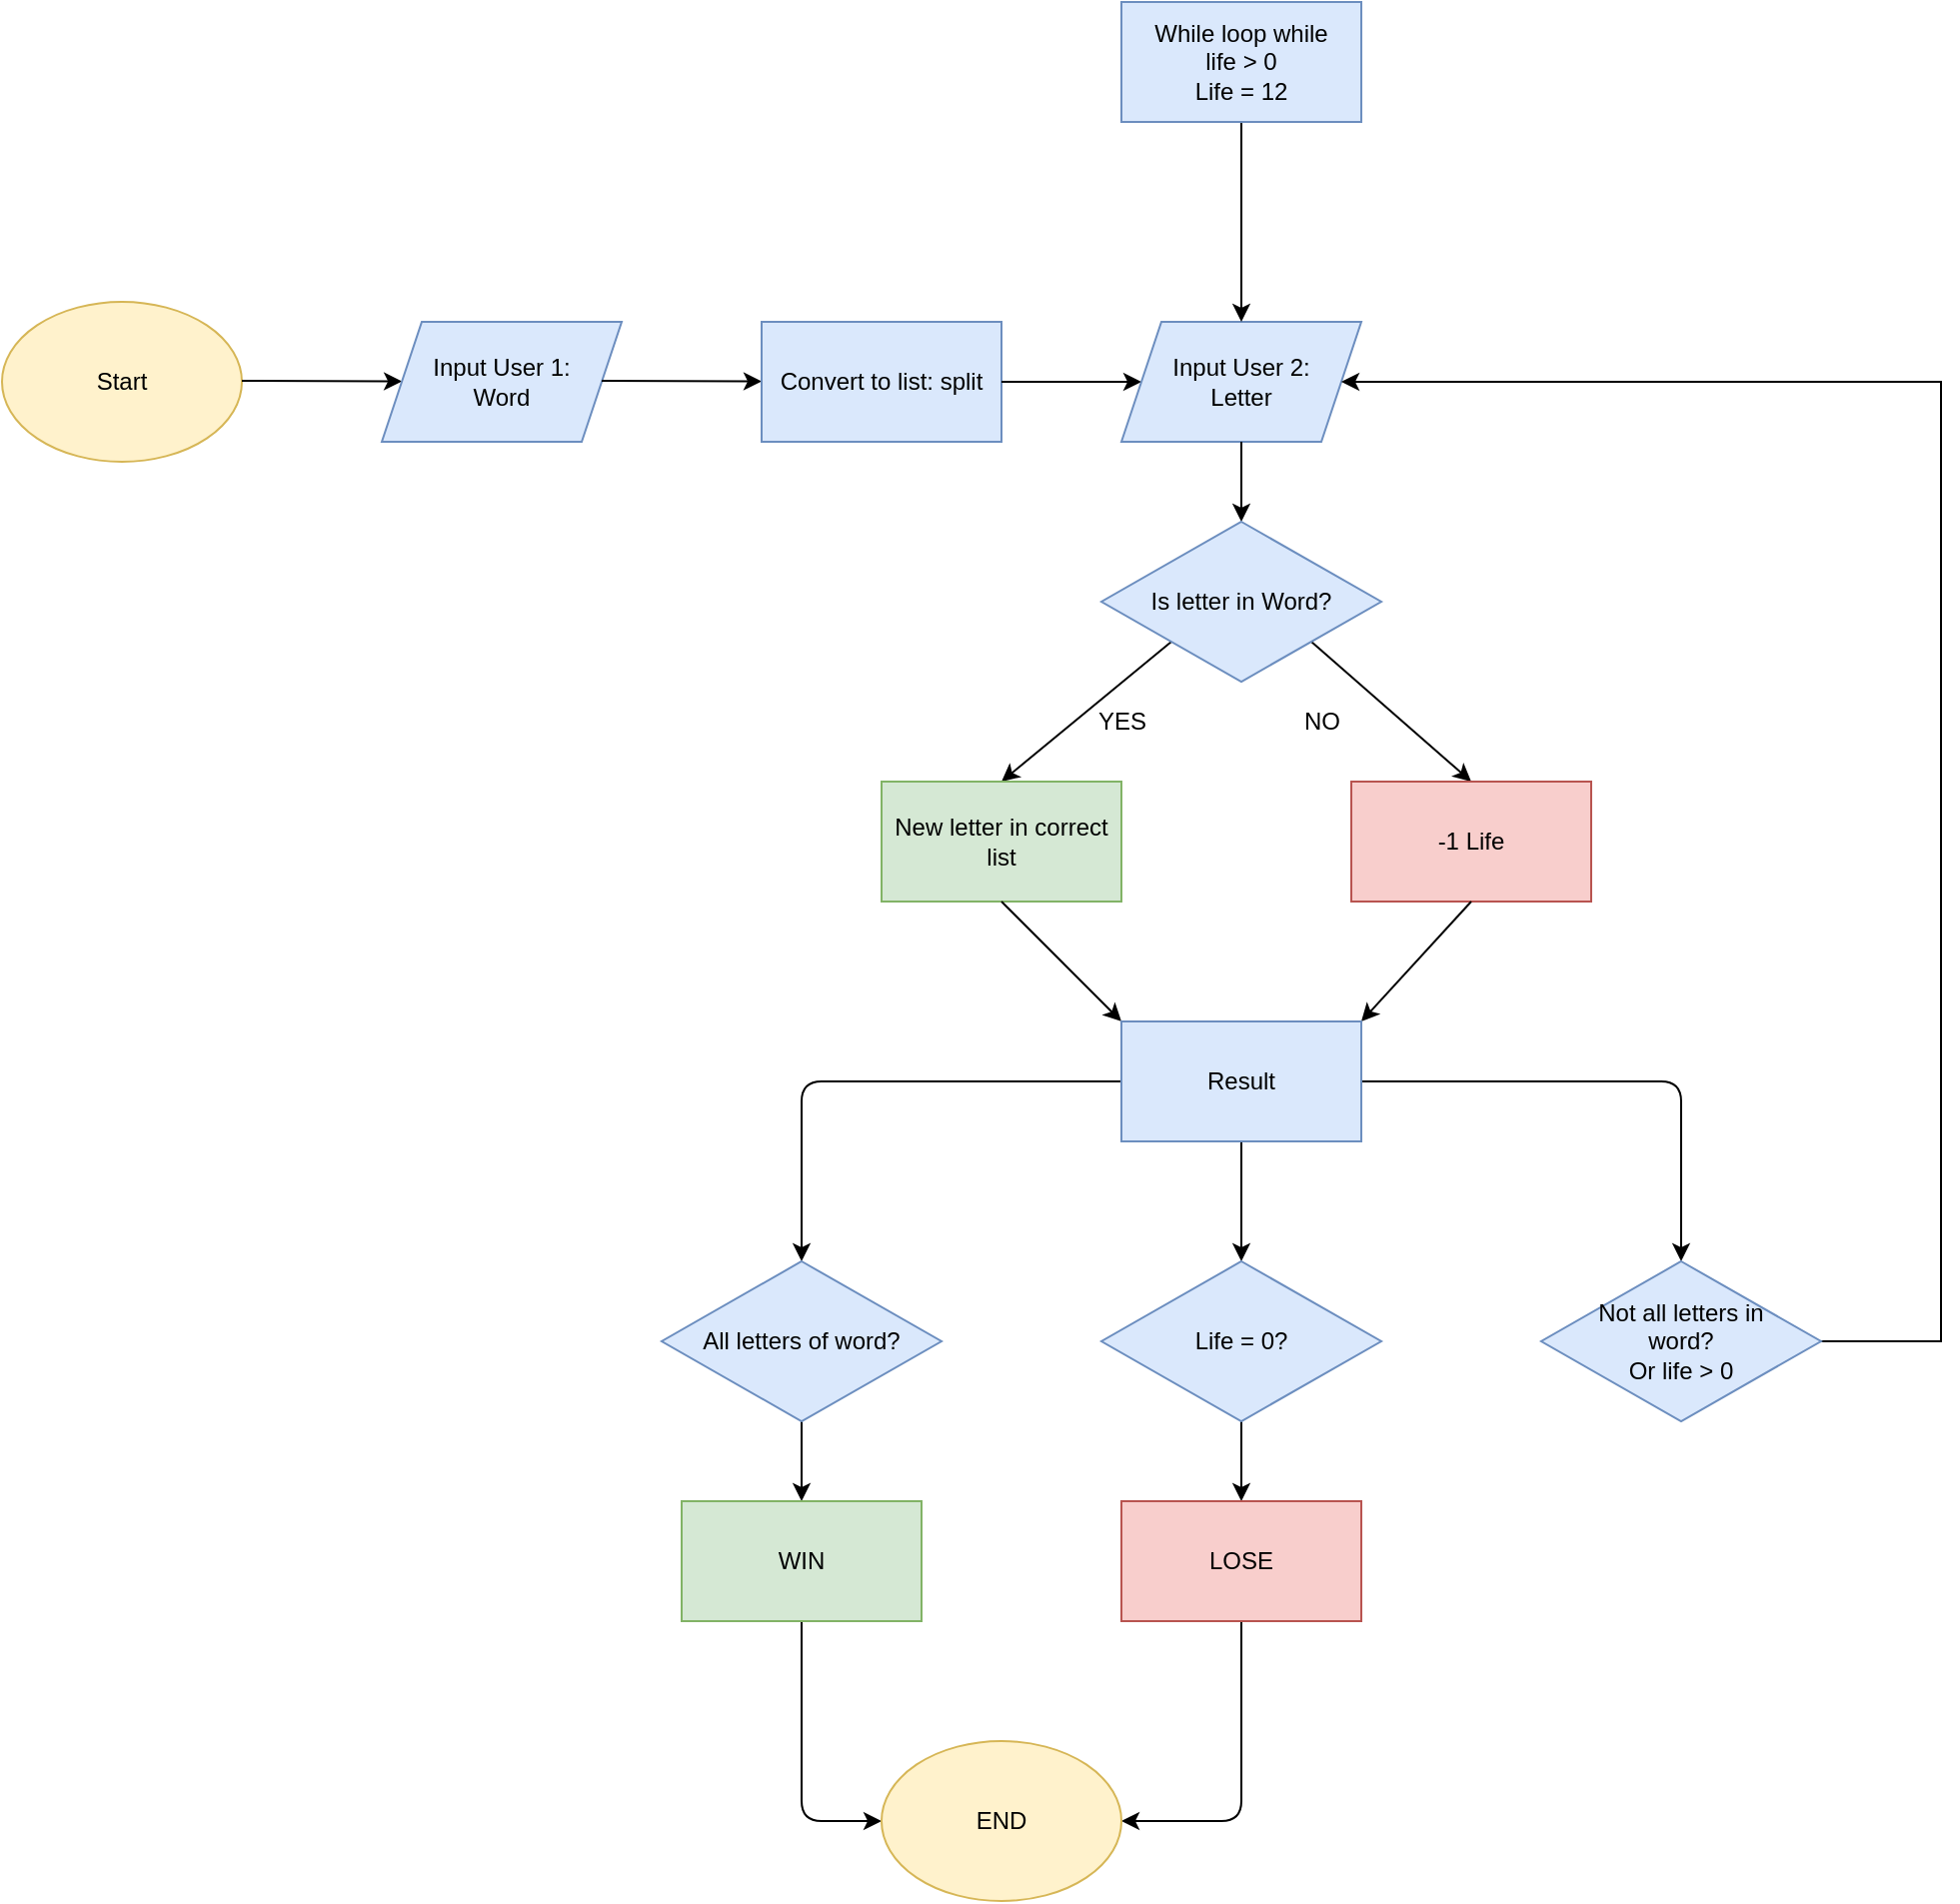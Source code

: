 <mxfile version="18.0.1" type="device"><diagram id="fm1TY0fLSTdgr6Dd3f49" name="Page-1"><mxGraphModel dx="946" dy="607" grid="1" gridSize="10" guides="1" tooltips="1" connect="1" arrows="1" fold="1" page="1" pageScale="1" pageWidth="827" pageHeight="1169" math="0" shadow="0"><root><mxCell id="0"/><mxCell id="1" parent="0"/><mxCell id="iil7ENuSyQKz8Yye4KrR-1" value="Start" style="ellipse;whiteSpace=wrap;html=1;rounded=0;sketch=0;fillColor=#fff2cc;strokeColor=#d6b656;" parent="1" vertex="1"><mxGeometry y="240" width="120" height="80" as="geometry"/></mxCell><mxCell id="iil7ENuSyQKz8Yye4KrR-2" value="" style="endArrow=classic;html=1;rounded=1;sketch=0;curved=0;" parent="1" target="iil7ENuSyQKz8Yye4KrR-3" edge="1"><mxGeometry width="50" height="50" relative="1" as="geometry"><mxPoint x="120" y="279.5" as="sourcePoint"/><mxPoint x="170" y="279.5" as="targetPoint"/></mxGeometry></mxCell><mxCell id="iil7ENuSyQKz8Yye4KrR-3" value="Input User 1: &lt;br&gt;Word" style="shape=parallelogram;perimeter=parallelogramPerimeter;whiteSpace=wrap;html=1;fixedSize=1;rounded=0;sketch=0;fillColor=#dae8fc;strokeColor=#6c8ebf;" parent="1" vertex="1"><mxGeometry x="190" y="250" width="120" height="60" as="geometry"/></mxCell><mxCell id="iil7ENuSyQKz8Yye4KrR-4" value="" style="endArrow=classic;html=1;rounded=1;sketch=0;curved=0;" parent="1" target="iil7ENuSyQKz8Yye4KrR-5" edge="1"><mxGeometry width="50" height="50" relative="1" as="geometry"><mxPoint x="300" y="279.5" as="sourcePoint"/><mxPoint x="370" y="279.5" as="targetPoint"/></mxGeometry></mxCell><mxCell id="iil7ENuSyQKz8Yye4KrR-5" value="Convert to list: split" style="rounded=0;whiteSpace=wrap;html=1;sketch=0;fillColor=#dae8fc;strokeColor=#6c8ebf;" parent="1" vertex="1"><mxGeometry x="380" y="250" width="120" height="60" as="geometry"/></mxCell><mxCell id="iil7ENuSyQKz8Yye4KrR-6" value="" style="endArrow=classic;html=1;rounded=1;sketch=0;curved=0;" parent="1" target="iil7ENuSyQKz8Yye4KrR-7" edge="1"><mxGeometry width="50" height="50" relative="1" as="geometry"><mxPoint x="500" y="280" as="sourcePoint"/><mxPoint x="570" y="280" as="targetPoint"/></mxGeometry></mxCell><mxCell id="iil7ENuSyQKz8Yye4KrR-7" value="Input User 2:&lt;br&gt;Letter" style="shape=parallelogram;perimeter=parallelogramPerimeter;whiteSpace=wrap;html=1;fixedSize=1;rounded=0;sketch=0;fillColor=#dae8fc;strokeColor=#6c8ebf;" parent="1" vertex="1"><mxGeometry x="560" y="250" width="120" height="60" as="geometry"/></mxCell><mxCell id="iil7ENuSyQKz8Yye4KrR-8" value="" style="endArrow=classic;html=1;rounded=1;sketch=0;curved=0;entryX=0.5;entryY=0;entryDx=0;entryDy=0;exitX=0;exitY=1;exitDx=0;exitDy=0;" parent="1" edge="1" target="iil7ENuSyQKz8Yye4KrR-14" source="iil7ENuSyQKz8Yye4KrR-11"><mxGeometry width="50" height="50" relative="1" as="geometry"><mxPoint x="600" y="430" as="sourcePoint"/><mxPoint x="570" y="470" as="targetPoint"/></mxGeometry></mxCell><mxCell id="iil7ENuSyQKz8Yye4KrR-9" value="" style="endArrow=classic;html=1;rounded=1;sketch=0;curved=0;entryX=0.5;entryY=0;entryDx=0;entryDy=0;exitX=1;exitY=1;exitDx=0;exitDy=0;" parent="1" target="iil7ENuSyQKz8Yye4KrR-15" edge="1" source="iil7ENuSyQKz8Yye4KrR-11"><mxGeometry width="50" height="50" relative="1" as="geometry"><mxPoint x="620" y="430" as="sourcePoint"/><mxPoint x="660" y="480" as="targetPoint"/></mxGeometry></mxCell><mxCell id="iil7ENuSyQKz8Yye4KrR-10" value="" style="endArrow=classic;html=1;rounded=1;sketch=0;curved=0;exitX=0.5;exitY=1;exitDx=0;exitDy=0;" parent="1" target="iil7ENuSyQKz8Yye4KrR-11" edge="1" source="iil7ENuSyQKz8Yye4KrR-7"><mxGeometry width="50" height="50" relative="1" as="geometry"><mxPoint x="610" y="310" as="sourcePoint"/><mxPoint x="610" y="370" as="targetPoint"/></mxGeometry></mxCell><mxCell id="iil7ENuSyQKz8Yye4KrR-11" value="Is letter in Word?" style="rhombus;whiteSpace=wrap;html=1;rounded=0;sketch=0;fillColor=#dae8fc;strokeColor=#6c8ebf;" parent="1" vertex="1"><mxGeometry x="550" y="350" width="140" height="80" as="geometry"/></mxCell><mxCell id="iil7ENuSyQKz8Yye4KrR-12" value="YES" style="text;html=1;align=center;verticalAlign=middle;resizable=0;points=[];autosize=1;strokeColor=none;fillColor=none;" parent="1" vertex="1"><mxGeometry x="540" y="440" width="40" height="20" as="geometry"/></mxCell><mxCell id="iil7ENuSyQKz8Yye4KrR-13" value="NO" style="text;html=1;align=center;verticalAlign=middle;resizable=0;points=[];autosize=1;strokeColor=none;fillColor=none;" parent="1" vertex="1"><mxGeometry x="645" y="440" width="30" height="20" as="geometry"/></mxCell><mxCell id="iil7ENuSyQKz8Yye4KrR-14" value="New letter in correct list" style="rounded=0;whiteSpace=wrap;html=1;sketch=0;fillColor=#d5e8d4;strokeColor=#82b366;" parent="1" vertex="1"><mxGeometry x="440" y="480" width="120" height="60" as="geometry"/></mxCell><mxCell id="iil7ENuSyQKz8Yye4KrR-15" value="-1 Life" style="rounded=0;whiteSpace=wrap;html=1;sketch=0;fillColor=#f8cecc;strokeColor=#b85450;" parent="1" vertex="1"><mxGeometry x="675" y="480" width="120" height="60" as="geometry"/></mxCell><mxCell id="iil7ENuSyQKz8Yye4KrR-16" value="" style="endArrow=classic;html=1;rounded=1;sketch=0;curved=0;exitX=0.5;exitY=1;exitDx=0;exitDy=0;entryX=0;entryY=0;entryDx=0;entryDy=0;" parent="1" target="iil7ENuSyQKz8Yye4KrR-18" edge="1" source="iil7ENuSyQKz8Yye4KrR-14"><mxGeometry width="50" height="50" relative="1" as="geometry"><mxPoint x="480" y="555" as="sourcePoint"/><mxPoint x="550" y="615" as="targetPoint"/></mxGeometry></mxCell><mxCell id="iil7ENuSyQKz8Yye4KrR-17" value="" style="endArrow=classic;html=1;rounded=1;sketch=0;curved=0;entryX=1;entryY=0;entryDx=0;entryDy=0;exitX=0.5;exitY=1;exitDx=0;exitDy=0;" parent="1" target="iil7ENuSyQKz8Yye4KrR-18" edge="1" source="iil7ENuSyQKz8Yye4KrR-15"><mxGeometry width="50" height="50" relative="1" as="geometry"><mxPoint x="660" y="555" as="sourcePoint"/><mxPoint x="620" y="615" as="targetPoint"/></mxGeometry></mxCell><mxCell id="iil7ENuSyQKz8Yye4KrR-27" style="edgeStyle=orthogonalEdgeStyle;curved=0;rounded=1;sketch=0;orthogonalLoop=1;jettySize=auto;html=1;entryX=0.5;entryY=0;entryDx=0;entryDy=0;" parent="1" source="iil7ENuSyQKz8Yye4KrR-18" target="iil7ENuSyQKz8Yye4KrR-26" edge="1"><mxGeometry relative="1" as="geometry"/></mxCell><mxCell id="iil7ENuSyQKz8Yye4KrR-30" style="edgeStyle=orthogonalEdgeStyle;curved=0;rounded=1;sketch=0;orthogonalLoop=1;jettySize=auto;html=1;entryX=0.5;entryY=0;entryDx=0;entryDy=0;" parent="1" source="iil7ENuSyQKz8Yye4KrR-18" target="iil7ENuSyQKz8Yye4KrR-28" edge="1"><mxGeometry relative="1" as="geometry"/></mxCell><mxCell id="iil7ENuSyQKz8Yye4KrR-40" style="edgeStyle=orthogonalEdgeStyle;curved=0;rounded=1;sketch=0;orthogonalLoop=1;jettySize=auto;html=1;entryX=0.5;entryY=0;entryDx=0;entryDy=0;" parent="1" source="iil7ENuSyQKz8Yye4KrR-18" target="iil7ENuSyQKz8Yye4KrR-39" edge="1"><mxGeometry relative="1" as="geometry"><mxPoint x="750" y="700" as="targetPoint"/><Array as="points"><mxPoint x="840" y="630"/></Array></mxGeometry></mxCell><mxCell id="iil7ENuSyQKz8Yye4KrR-18" value="Result" style="rounded=0;whiteSpace=wrap;html=1;sketch=0;fillColor=#dae8fc;strokeColor=#6c8ebf;" parent="1" vertex="1"><mxGeometry x="560" y="600" width="120" height="60" as="geometry"/></mxCell><mxCell id="iil7ENuSyQKz8Yye4KrR-22" value="" style="edgeStyle=orthogonalEdgeStyle;curved=0;rounded=1;sketch=0;orthogonalLoop=1;jettySize=auto;html=1;" parent="1" source="iil7ENuSyQKz8Yye4KrR-21" target="iil7ENuSyQKz8Yye4KrR-7" edge="1"><mxGeometry relative="1" as="geometry"/></mxCell><mxCell id="iil7ENuSyQKz8Yye4KrR-21" value="While loop while &lt;br&gt;life &amp;gt; 0&lt;br&gt;Life = 12" style="rounded=0;whiteSpace=wrap;html=1;sketch=0;fillColor=#dae8fc;strokeColor=#6c8ebf;" parent="1" vertex="1"><mxGeometry x="560" y="90" width="120" height="60" as="geometry"/></mxCell><mxCell id="iil7ENuSyQKz8Yye4KrR-32" style="edgeStyle=orthogonalEdgeStyle;curved=0;rounded=1;sketch=0;orthogonalLoop=1;jettySize=auto;html=1;" parent="1" source="iil7ENuSyQKz8Yye4KrR-26" target="iil7ENuSyQKz8Yye4KrR-31" edge="1"><mxGeometry relative="1" as="geometry"/></mxCell><mxCell id="iil7ENuSyQKz8Yye4KrR-26" value="All letters of word?" style="rhombus;whiteSpace=wrap;html=1;rounded=0;sketch=0;fillColor=#dae8fc;strokeColor=#6c8ebf;" parent="1" vertex="1"><mxGeometry x="330" y="720" width="140" height="80" as="geometry"/></mxCell><mxCell id="iil7ENuSyQKz8Yye4KrR-35" style="edgeStyle=orthogonalEdgeStyle;curved=0;rounded=1;sketch=0;orthogonalLoop=1;jettySize=auto;html=1;entryX=0.5;entryY=0;entryDx=0;entryDy=0;" parent="1" source="iil7ENuSyQKz8Yye4KrR-28" target="iil7ENuSyQKz8Yye4KrR-33" edge="1"><mxGeometry relative="1" as="geometry"/></mxCell><mxCell id="iil7ENuSyQKz8Yye4KrR-28" value="Life = 0?" style="rhombus;whiteSpace=wrap;html=1;rounded=0;sketch=0;fillColor=#dae8fc;strokeColor=#6c8ebf;" parent="1" vertex="1"><mxGeometry x="550" y="720" width="140" height="80" as="geometry"/></mxCell><mxCell id="iil7ENuSyQKz8Yye4KrR-37" style="edgeStyle=orthogonalEdgeStyle;curved=0;rounded=1;sketch=0;orthogonalLoop=1;jettySize=auto;html=1;entryX=0;entryY=0.5;entryDx=0;entryDy=0;" parent="1" source="iil7ENuSyQKz8Yye4KrR-31" target="iil7ENuSyQKz8Yye4KrR-36" edge="1"><mxGeometry relative="1" as="geometry"/></mxCell><mxCell id="iil7ENuSyQKz8Yye4KrR-31" value="WIN" style="rounded=0;whiteSpace=wrap;html=1;sketch=0;fillColor=#d5e8d4;strokeColor=#82b366;" parent="1" vertex="1"><mxGeometry x="340" y="840" width="120" height="60" as="geometry"/></mxCell><mxCell id="iil7ENuSyQKz8Yye4KrR-38" style="edgeStyle=orthogonalEdgeStyle;curved=0;rounded=1;sketch=0;orthogonalLoop=1;jettySize=auto;html=1;entryX=1;entryY=0.5;entryDx=0;entryDy=0;exitX=0.5;exitY=1;exitDx=0;exitDy=0;" parent="1" source="iil7ENuSyQKz8Yye4KrR-33" target="iil7ENuSyQKz8Yye4KrR-36" edge="1"><mxGeometry relative="1" as="geometry"><Array as="points"><mxPoint x="620" y="1000"/></Array></mxGeometry></mxCell><mxCell id="iil7ENuSyQKz8Yye4KrR-33" value="LOSE" style="rounded=0;whiteSpace=wrap;html=1;sketch=0;fillColor=#f8cecc;strokeColor=#b85450;" parent="1" vertex="1"><mxGeometry x="560" y="840" width="120" height="60" as="geometry"/></mxCell><mxCell id="iil7ENuSyQKz8Yye4KrR-36" value="END" style="ellipse;whiteSpace=wrap;html=1;rounded=0;sketch=0;fillColor=#fff2cc;strokeColor=#d6b656;" parent="1" vertex="1"><mxGeometry x="440" y="960" width="120" height="80" as="geometry"/></mxCell><mxCell id="ovR8q8UxTL4di0p7kEXs-2" style="edgeStyle=orthogonalEdgeStyle;rounded=0;orthogonalLoop=1;jettySize=auto;html=1;exitX=1;exitY=0.5;exitDx=0;exitDy=0;entryX=1;entryY=0.5;entryDx=0;entryDy=0;" edge="1" parent="1" source="iil7ENuSyQKz8Yye4KrR-39" target="iil7ENuSyQKz8Yye4KrR-7"><mxGeometry relative="1" as="geometry"><mxPoint x="880" y="280" as="targetPoint"/><Array as="points"><mxPoint x="970" y="760"/><mxPoint x="970" y="280"/></Array></mxGeometry></mxCell><mxCell id="iil7ENuSyQKz8Yye4KrR-39" value="Not all letters in &lt;br&gt;word?&lt;br&gt;Or life &amp;gt; 0" style="rhombus;whiteSpace=wrap;html=1;rounded=0;sketch=0;fillColor=#dae8fc;strokeColor=#6c8ebf;" parent="1" vertex="1"><mxGeometry x="770" y="720" width="140" height="80" as="geometry"/></mxCell></root></mxGraphModel></diagram></mxfile>